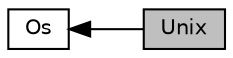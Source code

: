 digraph "Unix"
{
  edge [fontname="Helvetica",fontsize="10",labelfontname="Helvetica",labelfontsize="10"];
  node [fontname="Helvetica",fontsize="10",shape=record];
  rankdir=LR;
  Node0 [label="Unix",height=0.2,width=0.4,color="black", fillcolor="grey75", style="filled", fontcolor="black"];
  Node1 [label="Os",height=0.2,width=0.4,color="black", fillcolor="white", style="filled",URL="$group__os.html"];
  Node1->Node0 [shape=plaintext, dir="back", style="solid"];
}
